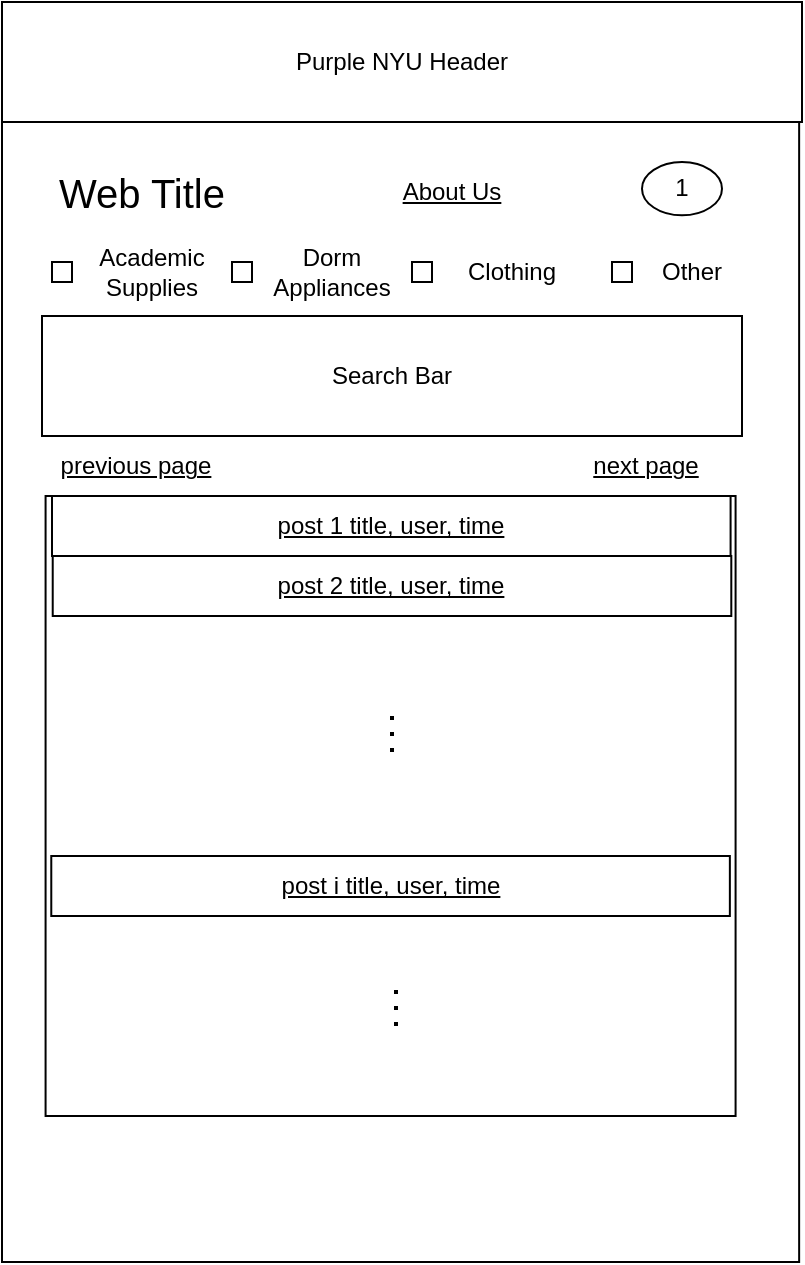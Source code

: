 <mxfile version="16.6.2" type="google"><diagram id="NxhQ8uELD6oKARxzNCUM" name="Page-1"><mxGraphModel dx="1343" dy="832" grid="1" gridSize="10" guides="1" tooltips="1" connect="1" arrows="1" fold="1" page="1" pageScale="1" pageWidth="850" pageHeight="1100" math="0" shadow="0"><root><mxCell id="0"/><mxCell id="1" parent="0"/><mxCell id="KsgOn-UeXQg_QqaRRXC7-1" value="" style="rounded=0;whiteSpace=wrap;html=1;" vertex="1" parent="1"><mxGeometry x="650" y="80" width="398.57" height="630" as="geometry"/></mxCell><mxCell id="kHJc39hxuJQTu0zjO5Ph-11" value="Search Bar" style="rounded=0;whiteSpace=wrap;html=1;fontSize=12;" parent="1" vertex="1"><mxGeometry x="670" y="237" width="350" height="60" as="geometry"/></mxCell><mxCell id="kHJc39hxuJQTu0zjO5Ph-21" value="Other" style="text;html=1;strokeColor=none;fillColor=none;align=center;verticalAlign=middle;whiteSpace=wrap;rounded=0;fontSize=12;" parent="1" vertex="1"><mxGeometry x="965" y="200" width="60" height="30" as="geometry"/></mxCell><mxCell id="HqFK-wNKJ4bb4MxMpH9_-1" value="Academic Supplies" style="text;html=1;strokeColor=none;fillColor=none;align=center;verticalAlign=middle;whiteSpace=wrap;rounded=0;fontSize=12;" parent="1" vertex="1"><mxGeometry x="695" y="200" width="60" height="30" as="geometry"/></mxCell><mxCell id="HqFK-wNKJ4bb4MxMpH9_-2" value="Dorm Appliances" style="text;html=1;strokeColor=none;fillColor=none;align=center;verticalAlign=middle;whiteSpace=wrap;rounded=0;fontSize=12;" parent="1" vertex="1"><mxGeometry x="785" y="200" width="60" height="30" as="geometry"/></mxCell><mxCell id="HqFK-wNKJ4bb4MxMpH9_-3" value="Clothing" style="text;html=1;strokeColor=none;fillColor=none;align=center;verticalAlign=middle;whiteSpace=wrap;rounded=0;fontSize=12;" parent="1" vertex="1"><mxGeometry x="875" y="200" width="60" height="30" as="geometry"/></mxCell><mxCell id="HqFK-wNKJ4bb4MxMpH9_-4" value="" style="whiteSpace=wrap;html=1;aspect=fixed;" parent="1" vertex="1"><mxGeometry x="675" y="210" width="10" height="10" as="geometry"/></mxCell><mxCell id="HqFK-wNKJ4bb4MxMpH9_-5" value="" style="whiteSpace=wrap;html=1;aspect=fixed;" parent="1" vertex="1"><mxGeometry x="765" y="210" width="10" height="10" as="geometry"/></mxCell><mxCell id="HqFK-wNKJ4bb4MxMpH9_-6" value="" style="whiteSpace=wrap;html=1;aspect=fixed;" parent="1" vertex="1"><mxGeometry x="855" y="210" width="10" height="10" as="geometry"/></mxCell><mxCell id="HqFK-wNKJ4bb4MxMpH9_-7" value="" style="whiteSpace=wrap;html=1;aspect=fixed;" parent="1" vertex="1"><mxGeometry x="955" y="210" width="10" height="10" as="geometry"/></mxCell><mxCell id="HqFK-wNKJ4bb4MxMpH9_-8" value="" style="rounded=0;whiteSpace=wrap;html=1;" parent="1" vertex="1"><mxGeometry x="671.79" y="327" width="345" height="310" as="geometry"/></mxCell><mxCell id="HqFK-wNKJ4bb4MxMpH9_-9" value="&lt;u&gt;post 1 title, user, time&lt;/u&gt;" style="rounded=0;whiteSpace=wrap;html=1;" parent="1" vertex="1"><mxGeometry x="675" y="327" width="339.29" height="30" as="geometry"/></mxCell><mxCell id="HqFK-wNKJ4bb4MxMpH9_-10" value="&lt;u&gt;post 2 title, user, time&lt;/u&gt;" style="rounded=0;whiteSpace=wrap;html=1;" parent="1" vertex="1"><mxGeometry x="675.36" y="357" width="339.29" height="30" as="geometry"/></mxCell><mxCell id="HqFK-wNKJ4bb4MxMpH9_-11" value="&lt;u&gt;post i title, user, time&lt;/u&gt;" style="rounded=0;whiteSpace=wrap;html=1;" parent="1" vertex="1"><mxGeometry x="674.64" y="507" width="339.29" height="30" as="geometry"/></mxCell><mxCell id="HqFK-wNKJ4bb4MxMpH9_-12" value="" style="endArrow=none;dashed=1;html=1;dashPattern=1 3;strokeWidth=2;rounded=0;" parent="1" edge="1"><mxGeometry width="50" height="50" relative="1" as="geometry"><mxPoint x="845" y="437" as="sourcePoint"/><mxPoint x="845" y="457" as="targetPoint"/></mxGeometry></mxCell><mxCell id="HqFK-wNKJ4bb4MxMpH9_-13" value="" style="endArrow=none;dashed=1;html=1;dashPattern=1 3;strokeWidth=2;rounded=0;" parent="1" edge="1"><mxGeometry width="50" height="50" relative="1" as="geometry"><mxPoint x="847" y="574" as="sourcePoint"/><mxPoint x="847" y="594" as="targetPoint"/></mxGeometry></mxCell><mxCell id="HqFK-wNKJ4bb4MxMpH9_-14" value="&lt;u&gt;previous page&lt;/u&gt;" style="text;html=1;strokeColor=none;fillColor=none;align=center;verticalAlign=middle;whiteSpace=wrap;rounded=0;" parent="1" vertex="1"><mxGeometry x="671.79" y="297" width="90" height="30" as="geometry"/></mxCell><mxCell id="HqFK-wNKJ4bb4MxMpH9_-15" value="&lt;u&gt;next page&lt;/u&gt;" style="text;html=1;strokeColor=none;fillColor=none;align=center;verticalAlign=middle;whiteSpace=wrap;rounded=0;" parent="1" vertex="1"><mxGeometry x="926.79" y="297" width="90" height="30" as="geometry"/></mxCell><mxCell id="KsgOn-UeXQg_QqaRRXC7-2" value="Purple NYU Header" style="rounded=0;whiteSpace=wrap;html=1;" vertex="1" parent="1"><mxGeometry x="650" y="80" width="400" height="60" as="geometry"/></mxCell><mxCell id="KsgOn-UeXQg_QqaRRXC7-3" value="Web Title" style="text;html=1;strokeColor=none;fillColor=none;align=center;verticalAlign=middle;whiteSpace=wrap;rounded=0;fontSize=20;" vertex="1" parent="1"><mxGeometry x="670" y="160" width="100" height="30" as="geometry"/></mxCell><mxCell id="KsgOn-UeXQg_QqaRRXC7-4" value="&lt;u&gt;About Us&lt;/u&gt;" style="text;html=1;strokeColor=none;fillColor=none;align=center;verticalAlign=middle;whiteSpace=wrap;rounded=0;fontSize=12;" vertex="1" parent="1"><mxGeometry x="845" y="160" width="60" height="30" as="geometry"/></mxCell><mxCell id="KsgOn-UeXQg_QqaRRXC7-12" value="1" style="ellipse;whiteSpace=wrap;html=1;" vertex="1" parent="1"><mxGeometry x="970" y="160" width="40" height="26.67" as="geometry"/></mxCell></root></mxGraphModel></diagram></mxfile>